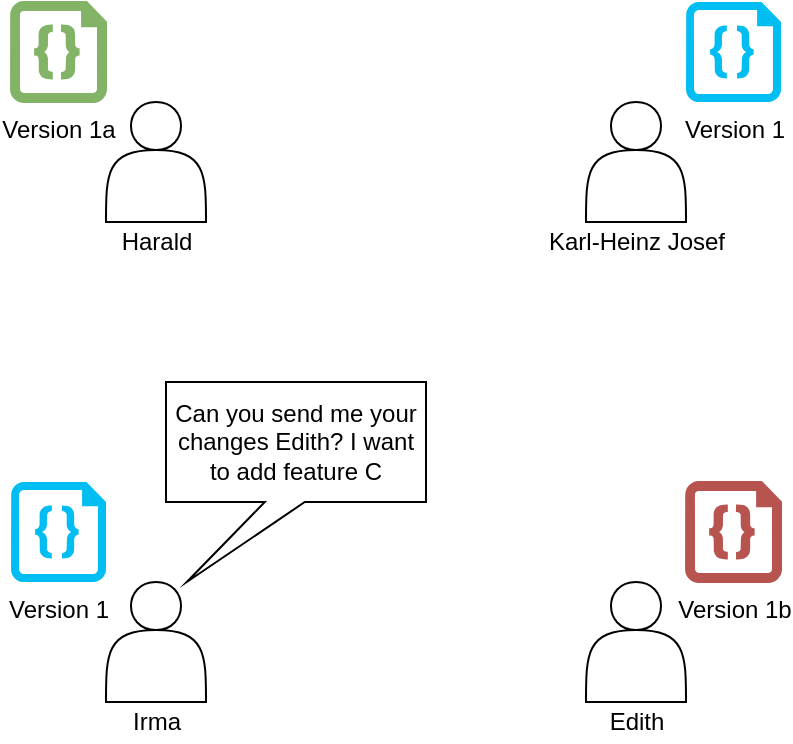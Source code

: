 <mxfile version="13.9.9" type="device"><diagram id="mLELTkrEshZycUNj00M1" name="Seite-1"><mxGraphModel dx="1086" dy="966" grid="1" gridSize="10" guides="1" tooltips="1" connect="1" arrows="1" fold="1" page="1" pageScale="1" pageWidth="827" pageHeight="1169" math="0" shadow="0"><root><mxCell id="0"/><mxCell id="1" parent="0"/><mxCell id="D0kMnF_bHYAbsYn5BUN5-1" value="" style="shape=actor;whiteSpace=wrap;html=1;" vertex="1" parent="1"><mxGeometry x="240" y="180" width="50" height="60" as="geometry"/></mxCell><mxCell id="D0kMnF_bHYAbsYn5BUN5-2" value="" style="shape=actor;whiteSpace=wrap;html=1;" vertex="1" parent="1"><mxGeometry x="480" y="180" width="50" height="60" as="geometry"/></mxCell><mxCell id="D0kMnF_bHYAbsYn5BUN5-3" value="" style="shape=actor;whiteSpace=wrap;html=1;" vertex="1" parent="1"><mxGeometry x="240" y="420" width="50" height="60" as="geometry"/></mxCell><mxCell id="D0kMnF_bHYAbsYn5BUN5-4" value="" style="shape=actor;whiteSpace=wrap;html=1;" vertex="1" parent="1"><mxGeometry x="480" y="420" width="50" height="60" as="geometry"/></mxCell><mxCell id="D0kMnF_bHYAbsYn5BUN5-5" value="Harald" style="text;html=1;align=center;verticalAlign=middle;resizable=0;points=[];autosize=1;" vertex="1" parent="1"><mxGeometry x="240" y="240" width="50" height="20" as="geometry"/></mxCell><mxCell id="D0kMnF_bHYAbsYn5BUN5-6" value="Karl-Heinz Josef" style="text;html=1;align=center;verticalAlign=middle;resizable=0;points=[];autosize=1;" vertex="1" parent="1"><mxGeometry x="455" y="240" width="100" height="20" as="geometry"/></mxCell><mxCell id="D0kMnF_bHYAbsYn5BUN5-7" value="Irma" style="text;html=1;align=center;verticalAlign=middle;resizable=0;points=[];autosize=1;" vertex="1" parent="1"><mxGeometry x="245" y="480" width="40" height="20" as="geometry"/></mxCell><mxCell id="D0kMnF_bHYAbsYn5BUN5-8" value="Edith" style="text;html=1;align=center;verticalAlign=middle;resizable=0;points=[];autosize=1;" vertex="1" parent="1"><mxGeometry x="485" y="480" width="40" height="20" as="geometry"/></mxCell><mxCell id="D0kMnF_bHYAbsYn5BUN5-9" value="Version 1a" style="verticalLabelPosition=bottom;html=1;verticalAlign=top;align=center;strokeColor=#82b366;shape=mxgraph.azure.code_file;pointerEvents=1;fillColor=#82B366;" vertex="1" parent="1"><mxGeometry x="192.5" y="130" width="47.5" height="50" as="geometry"/></mxCell><mxCell id="D0kMnF_bHYAbsYn5BUN5-10" value="Version 1" style="verticalLabelPosition=bottom;html=1;verticalAlign=top;align=center;strokeColor=none;fillColor=#00BEF2;shape=mxgraph.azure.code_file;pointerEvents=1;" vertex="1" parent="1"><mxGeometry x="530" y="130" width="47.5" height="50" as="geometry"/></mxCell><mxCell id="D0kMnF_bHYAbsYn5BUN5-11" value="Version 1" style="verticalLabelPosition=bottom;html=1;verticalAlign=top;align=center;strokeColor=none;fillColor=#00BEF2;shape=mxgraph.azure.code_file;pointerEvents=1;" vertex="1" parent="1"><mxGeometry x="192.5" y="370" width="47.5" height="50" as="geometry"/></mxCell><mxCell id="D0kMnF_bHYAbsYn5BUN5-12" value="Version 1b" style="verticalLabelPosition=bottom;html=1;verticalAlign=top;align=center;strokeColor=#b85450;shape=mxgraph.azure.code_file;pointerEvents=1;fillColor=#B85450;" vertex="1" parent="1"><mxGeometry x="530" y="370" width="47.5" height="50" as="geometry"/></mxCell><mxCell id="D0kMnF_bHYAbsYn5BUN5-13" value="Can you send me your changes Edith? I want to add feature C" style="shape=callout;whiteSpace=wrap;html=1;perimeter=calloutPerimeter;position2=0.08;size=40;position=0.38;" vertex="1" parent="1"><mxGeometry x="270" y="320" width="130" height="100" as="geometry"/></mxCell></root></mxGraphModel></diagram></mxfile>